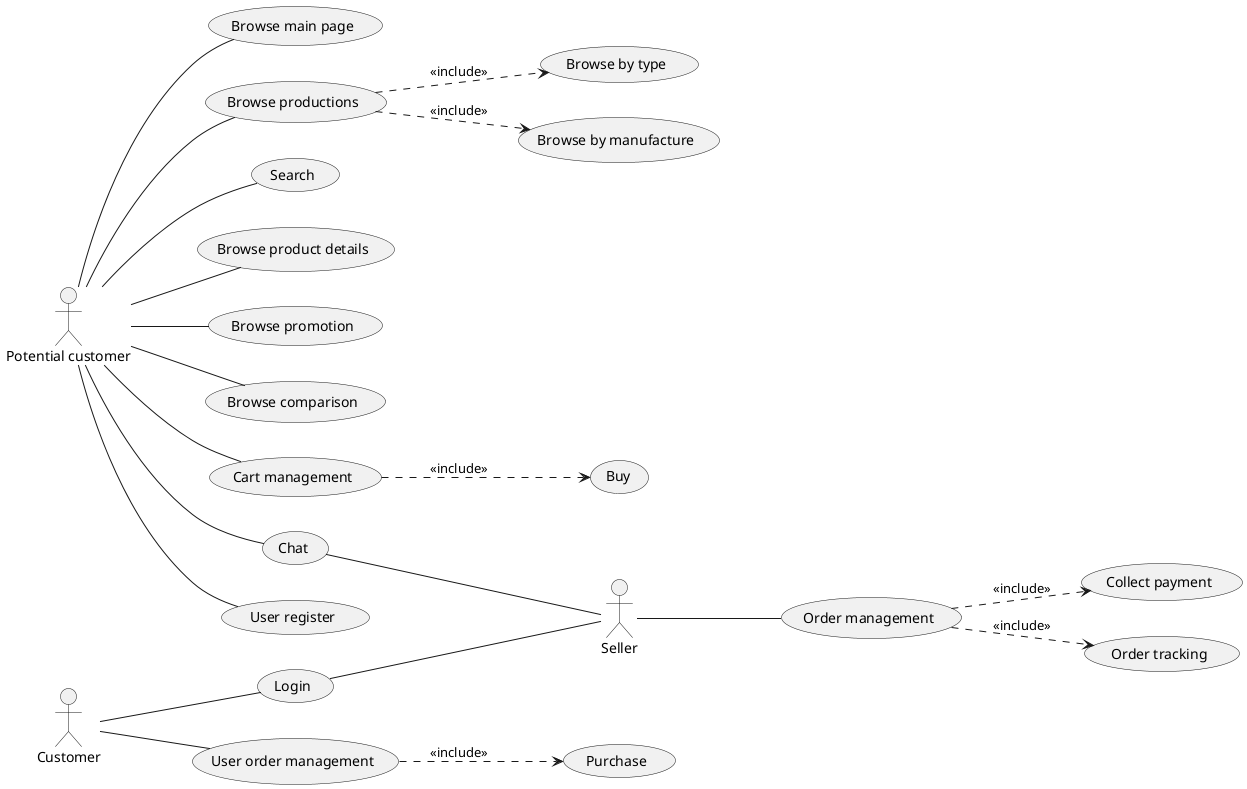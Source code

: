 @startuml
left to right direction

actor "Potential customer" as PC
actor Customer
actor Seller

usecase "Browse main page" as Bmp
usecase "Browse productions" as Bpro
usecase "Search"
usecase "Browse product details" as Bpd
usecase "Browse promotion" as Bpromo
usecase "Browse comparison" as Bcom
usecase "Cart management" as Cartmng
usecase "Chat"
usecase "User register" as Ure
usecase Login
usecase "User order management" as Uomng
usecase "Order management" as Omng

usecase "Browse by type" as Bbt
usecase "Browse by manufacture" as Bbm
usecase Buy
usecase Purchase
usecase "Collect payment" as Cpay
usecase "Order tracking" as Otrack

Bpro ..> Bbt : <<include>>
Bpro ..> Bbm : <<include>>
Cartmng ..> Buy : <<include>>
Uomng ..> Purchase : <<include>>
Omng ..> Cpay : <<include>>
Omng ..> Otrack : <<include>>

PC -- Bmp
PC -- Bpro
PC -- Search
PC -- Bpd
PC -- Bpromo
PC -- Bcom
PC -- Cartmng
PC -- Chat
PC -- Ure

Customer -- Login
Customer -- Uomng

Chat -- Seller
Login -- Seller
Seller -- Omng


@enduml